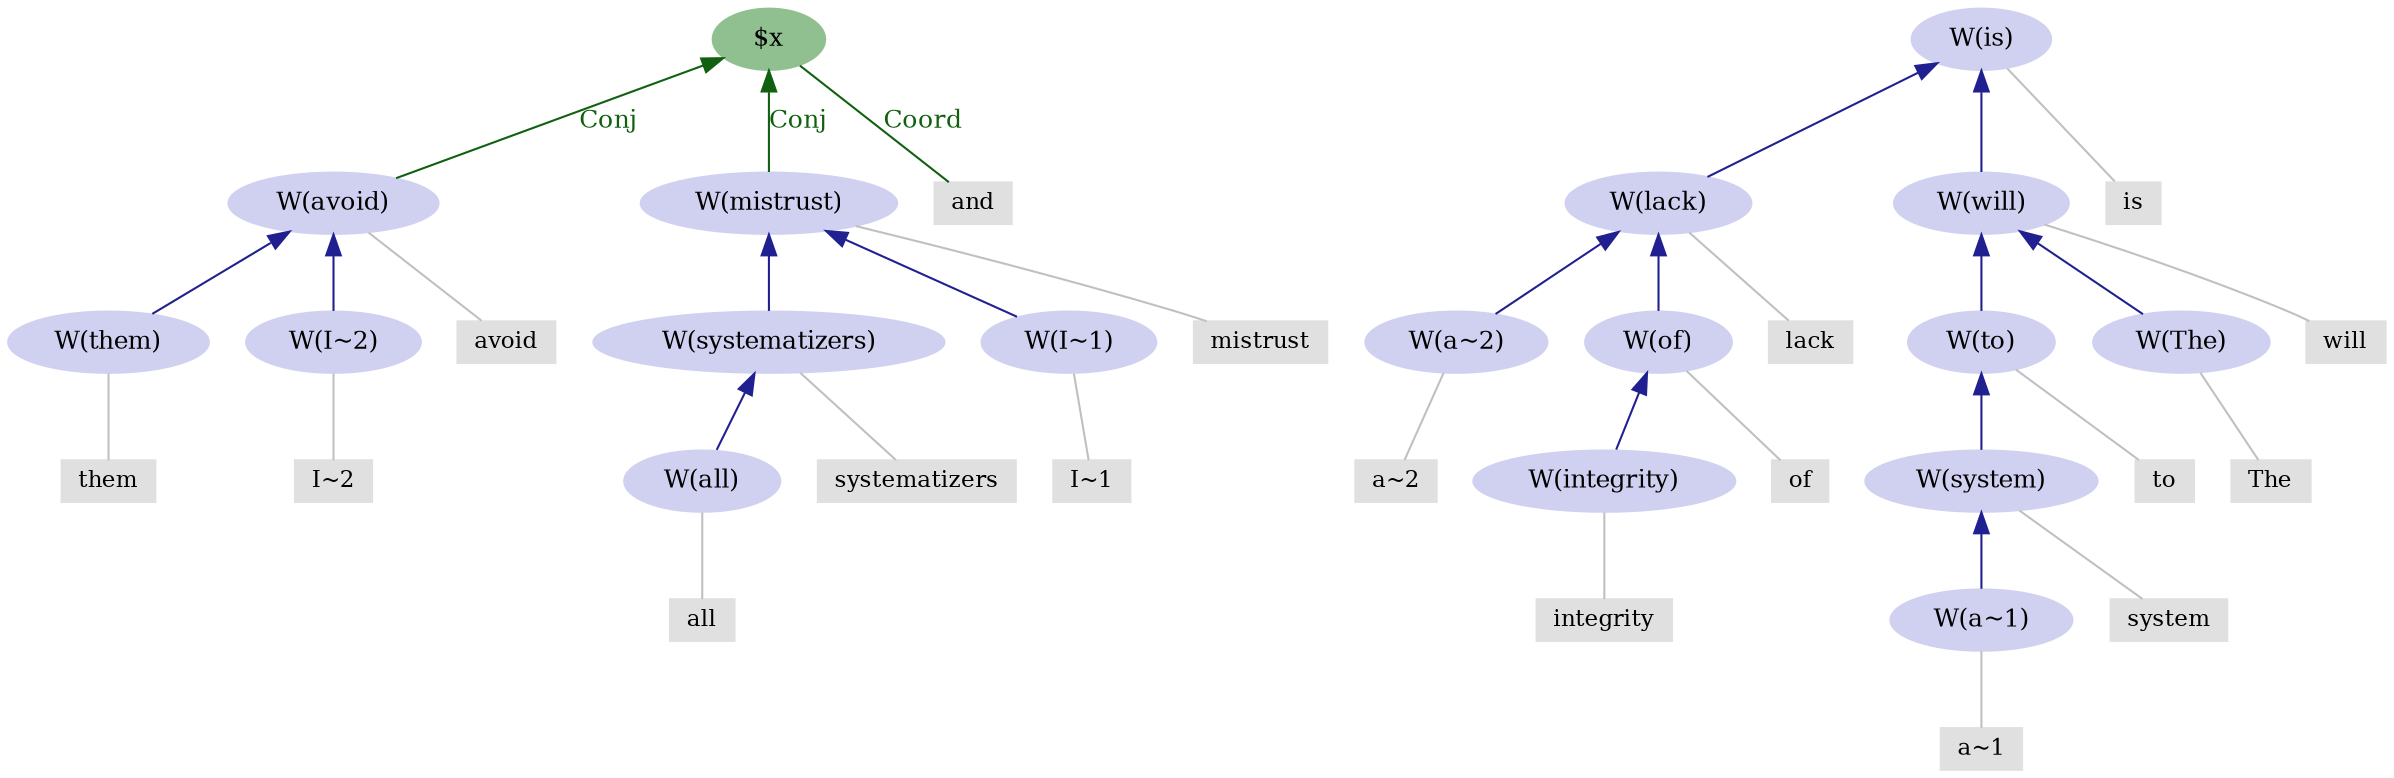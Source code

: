 digraph {
 "W(avoid)" -> "W(them)" [color="#202090" fontsize=12 fontcolor="#202090" dir=back weight=2 label=""];
"W(systematizers)" -> "W(all)" [color="#202090" fontsize=12 fontcolor="#202090" dir=back weight=2 label=""];
"W(lack)" -> "W(a~2)" [color="#202090" fontsize=12 fontcolor="#202090" dir=back weight=2 label=""];
"$x" -> "W(avoid)" [color="#106010" fontsize=12 fontcolor="#106010" dir=back weight=2 label="Conj"];
"W(mistrust)" -> "W(systematizers)" [color="#202090" fontsize=12 fontcolor="#202090" dir=back weight=2 label=""];
"W(will)" -> "W(to)" [color="#202090" fontsize=12 fontcolor="#202090" dir=back weight=2 label=""];
"W(is)" -> "W(lack)" [color="#202090" fontsize=12 fontcolor="#202090" dir=back weight=2 label=""];
"$x" -> "W(mistrust)" [color="#106010" fontsize=12 fontcolor="#106010" dir=back weight=2 label="Conj"];
"W(avoid)" -> "W(I~2)" [color="#202090" fontsize=12 fontcolor="#202090" dir=back weight=2 label=""];
"W(lack)" -> "W(of)" [color="#202090" fontsize=12 fontcolor="#202090" dir=back weight=2 label=""];
"W(mistrust)" -> "W(I~1)" [color="#202090" fontsize=12 fontcolor="#202090" dir=back weight=2 label=""];
"W(is)" -> "W(will)" [color="#202090" fontsize=12 fontcolor="#202090" dir=back weight=2 label=""];
"W(of)" -> "W(integrity)" [color="#202090" fontsize=12 fontcolor="#202090" dir=back weight=2 label=""];
"W(to)" -> "W(system)" [color="#202090" fontsize=12 fontcolor="#202090" dir=back weight=2 label=""];
"W(will)" -> "W(The)" [color="#202090" fontsize=12 fontcolor="#202090" dir=back weight=2 label=""];
"W(system)" -> "W(a~1)" [color="#202090" fontsize=12 fontcolor="#202090" dir=back weight=2 label=""];
"W(systematizers)" [color="#d0d0f0" style=filled fillcolor="#d0d0f0" height=0.4 fontcolor=black label="W(systematizers)" fontsize=12];
"W(mistrust)" [color="#d0d0f0" style=filled fillcolor="#d0d0f0" height=0.4 fontcolor=black label="W(mistrust)" fontsize=12];
"W(them)" [color="#d0d0f0" style=filled fillcolor="#d0d0f0" height=0.4 fontcolor=black label="W(them)" fontsize=12];
"W(will)" [color="#d0d0f0" style=filled fillcolor="#d0d0f0" height=0.4 fontcolor=black label="W(will)" fontsize=12];
"W(system)" [color="#d0d0f0" style=filled fillcolor="#d0d0f0" height=0.4 fontcolor=black label="W(system)" fontsize=12];
"W(is)" [color="#d0d0f0" style=filled fillcolor="#d0d0f0" height=0.4 fontcolor=black label="W(is)" fontsize=12];
"W(I~1)" [color="#d0d0f0" style=filled fillcolor="#d0d0f0" height=0.4 fontcolor=black label="W(I~1)" fontsize=12];
"W(integrity)" [color="#d0d0f0" style=filled fillcolor="#d0d0f0" height=0.4 fontcolor=black label="W(integrity)" fontsize=12];
"W(lack)" [color="#d0d0f0" style=filled fillcolor="#d0d0f0" height=0.4 fontcolor=black label="W(lack)" fontsize=12];
"W(a~2)" [color="#d0d0f0" style=filled fillcolor="#d0d0f0" height=0.4 fontcolor=black label="W(a~2)" fontsize=12];
"W(to)" [color="#d0d0f0" style=filled fillcolor="#d0d0f0" height=0.4 fontcolor=black label="W(to)" fontsize=12];
"W(all)" [color="#d0d0f0" style=filled fillcolor="#d0d0f0" height=0.4 fontcolor=black label="W(all)" fontsize=12];
"W(a~1)" [color="#d0d0f0" style=filled fillcolor="#d0d0f0" height=0.4 fontcolor=black label="W(a~1)" fontsize=12];
"W(The)" [color="#d0d0f0" style=filled fillcolor="#d0d0f0" height=0.4 fontcolor=black label="W(The)" fontsize=12];
"$x" [color="#90c090" style=filled fillcolor="#90c090" height=0.4 fontcolor=black label="$x" fontsize=12];
"W(avoid)" [color="#d0d0f0" style=filled fillcolor="#d0d0f0" height=0.4 fontcolor=black label="W(avoid)" fontsize=12];
"W(of)" [color="#d0d0f0" style=filled fillcolor="#d0d0f0" height=0.4 fontcolor=black label="W(of)" fontsize=12];
"W(I~2)" [color="#d0d0f0" style=filled fillcolor="#d0d0f0" height=0.4 fontcolor=black label="W(I~2)" fontsize=12];
"W(mistrust)" -> "mistrust" [color=gray weight=1 dir=none];
"W(them)" -> "them" [color=gray weight=1 dir=none];
"W(I~2)" -> "I~2" [color=gray weight=1 dir=none];
"W(system)" -> "system" [color=gray weight=1 dir=none];
"W(is)" -> "is" [color=gray weight=1 dir=none];
"W(I~1)" -> "I~1" [color=gray weight=1 dir=none];
"W(all)" -> "all" [color=gray weight=1 dir=none];
"W(to)" -> "to" [color=gray weight=1 dir=none];
"W(avoid)" -> "avoid" [color=gray weight=1 dir=none];
"W(a~1)" -> "a~1" [color=gray weight=1 dir=none];
"W(will)" -> "will" [color=gray weight=1 dir=none];
"W(systematizers)" -> "systematizers" [color=gray weight=1 dir=none];
"W(integrity)" -> "integrity" [color=gray weight=1 dir=none];
"W(a~2)" -> "a~2" [color=gray weight=1 dir=none];
"W(The)" -> "The" [color=gray weight=1 dir=none];
"W(lack)" -> "lack" [color=gray weight=1 dir=none];
"W(of)" -> "of" [color=gray weight=1 dir=none];
"$x" -> "and" [color="#106010" fontcolor="#106010" fontsize=12 weight=2 dir=none label="Coord"];
"I~2" [shape=box fillcolor="#e0e0e0" style=filled color="#e0e0e0" height=0.1 width=0.1 fontsize=11];
"integrity" [shape=box fillcolor="#e0e0e0" style=filled color="#e0e0e0" height=0.1 width=0.1 fontsize=11];
"lack" [shape=box fillcolor="#e0e0e0" style=filled color="#e0e0e0" height=0.1 width=0.1 fontsize=11];
"system" [shape=box fillcolor="#e0e0e0" style=filled color="#e0e0e0" height=0.1 width=0.1 fontsize=11];
"to" [shape=box fillcolor="#e0e0e0" style=filled color="#e0e0e0" height=0.1 width=0.1 fontsize=11];
"of" [shape=box fillcolor="#e0e0e0" style=filled color="#e0e0e0" height=0.1 width=0.1 fontsize=11];
"all" [shape=box fillcolor="#e0e0e0" style=filled color="#e0e0e0" height=0.1 width=0.1 fontsize=11];
"them" [shape=box fillcolor="#e0e0e0" style=filled color="#e0e0e0" height=0.1 width=0.1 fontsize=11];
"systematizers" [shape=box fillcolor="#e0e0e0" style=filled color="#e0e0e0" height=0.1 width=0.1 fontsize=11];
"a~1" [shape=box fillcolor="#e0e0e0" style=filled color="#e0e0e0" height=0.1 width=0.1 fontsize=11];
"and" [shape=box fillcolor="#e0e0e0" style=filled color="#e0e0e0" height=0.1 width=0.1 fontsize=11];
"mistrust" [shape=box fillcolor="#e0e0e0" style=filled color="#e0e0e0" height=0.1 width=0.1 fontsize=11];
"avoid" [shape=box fillcolor="#e0e0e0" style=filled color="#e0e0e0" height=0.1 width=0.1 fontsize=11];
"The" [shape=box fillcolor="#e0e0e0" style=filled color="#e0e0e0" height=0.1 width=0.1 fontsize=11];
"is" [shape=box fillcolor="#e0e0e0" style=filled color="#e0e0e0" height=0.1 width=0.1 fontsize=11];
"will" [shape=box fillcolor="#e0e0e0" style=filled color="#e0e0e0" height=0.1 width=0.1 fontsize=11];
"a~2" [shape=box fillcolor="#e0e0e0" style=filled color="#e0e0e0" height=0.1 width=0.1 fontsize=11];
"I~1" [shape=box fillcolor="#e0e0e0" style=filled color="#e0e0e0" height=0.1 width=0.1 fontsize=11]; 
}
